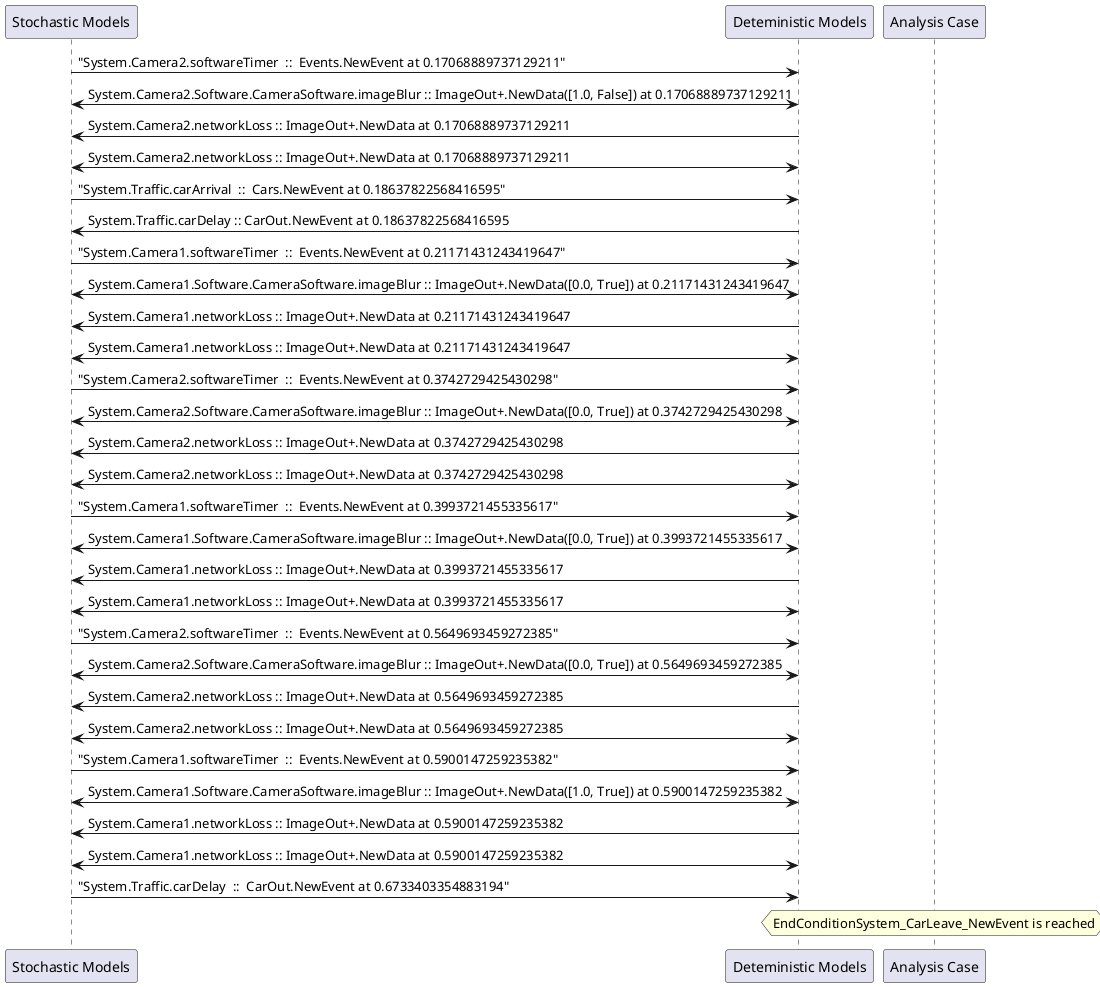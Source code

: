 
	@startuml
	participant "Stochastic Models" as stochmodel
	participant "Deteministic Models" as detmodel
	participant "Analysis Case" as analysis
	{21406_stop} stochmodel -> detmodel : "System.Camera2.softwareTimer  ::  Events.NewEvent at 0.17068889737129211"
detmodel <-> stochmodel : System.Camera2.Software.CameraSoftware.imageBlur :: ImageOut+.NewData([1.0, False]) at 0.17068889737129211
detmodel -> stochmodel : System.Camera2.networkLoss :: ImageOut+.NewData at 0.17068889737129211
detmodel <-> stochmodel : System.Camera2.networkLoss :: ImageOut+.NewData at 0.17068889737129211
{21421_stop} stochmodel -> detmodel : "System.Traffic.carArrival  ::  Cars.NewEvent at 0.18637822568416595"
{21434_start} detmodel -> stochmodel : System.Traffic.carDelay :: CarOut.NewEvent at 0.18637822568416595
{21390_stop} stochmodel -> detmodel : "System.Camera1.softwareTimer  ::  Events.NewEvent at 0.21171431243419647"
detmodel <-> stochmodel : System.Camera1.Software.CameraSoftware.imageBlur :: ImageOut+.NewData([0.0, True]) at 0.21171431243419647
detmodel -> stochmodel : System.Camera1.networkLoss :: ImageOut+.NewData at 0.21171431243419647
detmodel <-> stochmodel : System.Camera1.networkLoss :: ImageOut+.NewData at 0.21171431243419647
{21407_stop} stochmodel -> detmodel : "System.Camera2.softwareTimer  ::  Events.NewEvent at 0.3742729425430298"
detmodel <-> stochmodel : System.Camera2.Software.CameraSoftware.imageBlur :: ImageOut+.NewData([0.0, True]) at 0.3742729425430298
detmodel -> stochmodel : System.Camera2.networkLoss :: ImageOut+.NewData at 0.3742729425430298
detmodel <-> stochmodel : System.Camera2.networkLoss :: ImageOut+.NewData at 0.3742729425430298
{21391_stop} stochmodel -> detmodel : "System.Camera1.softwareTimer  ::  Events.NewEvent at 0.3993721455335617"
detmodel <-> stochmodel : System.Camera1.Software.CameraSoftware.imageBlur :: ImageOut+.NewData([0.0, True]) at 0.3993721455335617
detmodel -> stochmodel : System.Camera1.networkLoss :: ImageOut+.NewData at 0.3993721455335617
detmodel <-> stochmodel : System.Camera1.networkLoss :: ImageOut+.NewData at 0.3993721455335617
{21408_stop} stochmodel -> detmodel : "System.Camera2.softwareTimer  ::  Events.NewEvent at 0.5649693459272385"
detmodel <-> stochmodel : System.Camera2.Software.CameraSoftware.imageBlur :: ImageOut+.NewData([0.0, True]) at 0.5649693459272385
detmodel -> stochmodel : System.Camera2.networkLoss :: ImageOut+.NewData at 0.5649693459272385
detmodel <-> stochmodel : System.Camera2.networkLoss :: ImageOut+.NewData at 0.5649693459272385
{21392_stop} stochmodel -> detmodel : "System.Camera1.softwareTimer  ::  Events.NewEvent at 0.5900147259235382"
detmodel <-> stochmodel : System.Camera1.Software.CameraSoftware.imageBlur :: ImageOut+.NewData([1.0, True]) at 0.5900147259235382
detmodel -> stochmodel : System.Camera1.networkLoss :: ImageOut+.NewData at 0.5900147259235382
detmodel <-> stochmodel : System.Camera1.networkLoss :: ImageOut+.NewData at 0.5900147259235382
{21434_stop} stochmodel -> detmodel : "System.Traffic.carDelay  ::  CarOut.NewEvent at 0.6733403354883194"
{21434_start} <-> {21434_stop} : delay
hnote over analysis 
EndConditionSystem_CarLeave_NewEvent is reached
endnote
@enduml